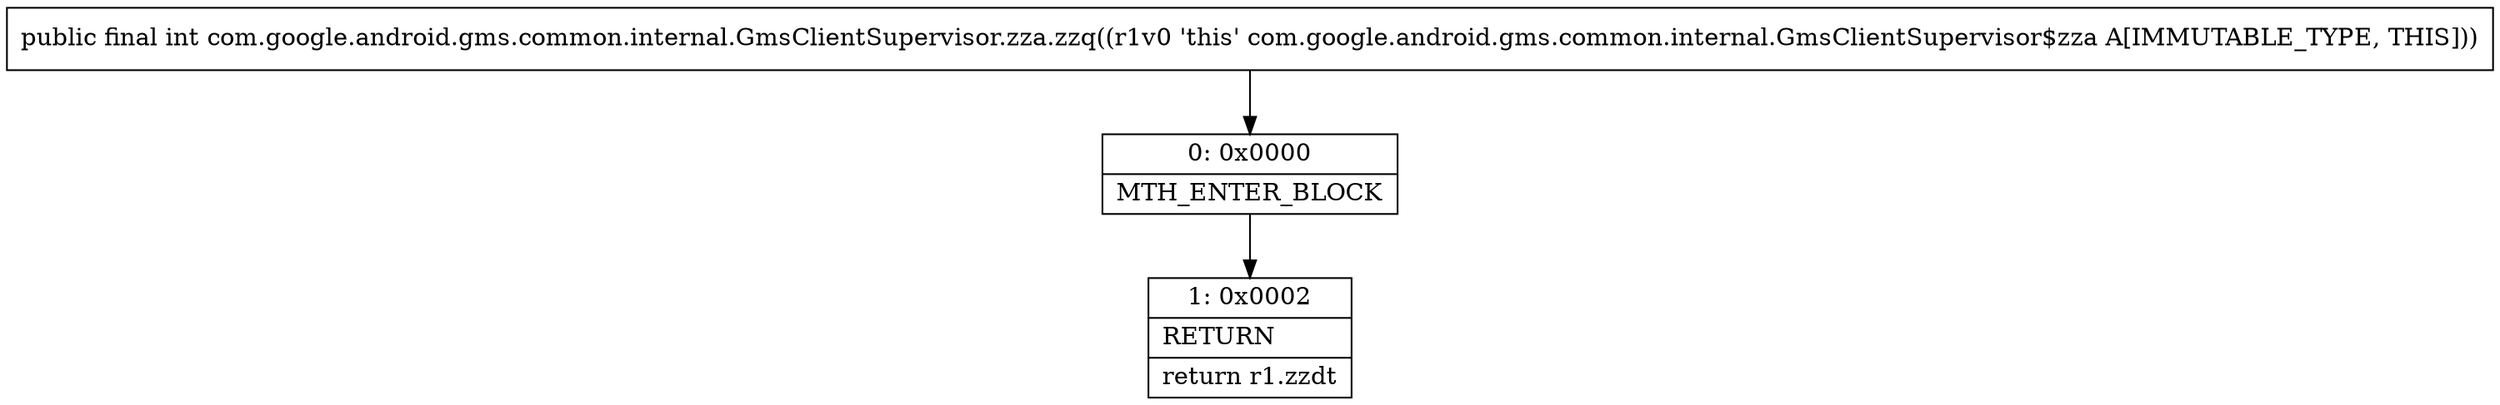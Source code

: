 digraph "CFG forcom.google.android.gms.common.internal.GmsClientSupervisor.zza.zzq()I" {
Node_0 [shape=record,label="{0\:\ 0x0000|MTH_ENTER_BLOCK\l}"];
Node_1 [shape=record,label="{1\:\ 0x0002|RETURN\l|return r1.zzdt\l}"];
MethodNode[shape=record,label="{public final int com.google.android.gms.common.internal.GmsClientSupervisor.zza.zzq((r1v0 'this' com.google.android.gms.common.internal.GmsClientSupervisor$zza A[IMMUTABLE_TYPE, THIS])) }"];
MethodNode -> Node_0;
Node_0 -> Node_1;
}

